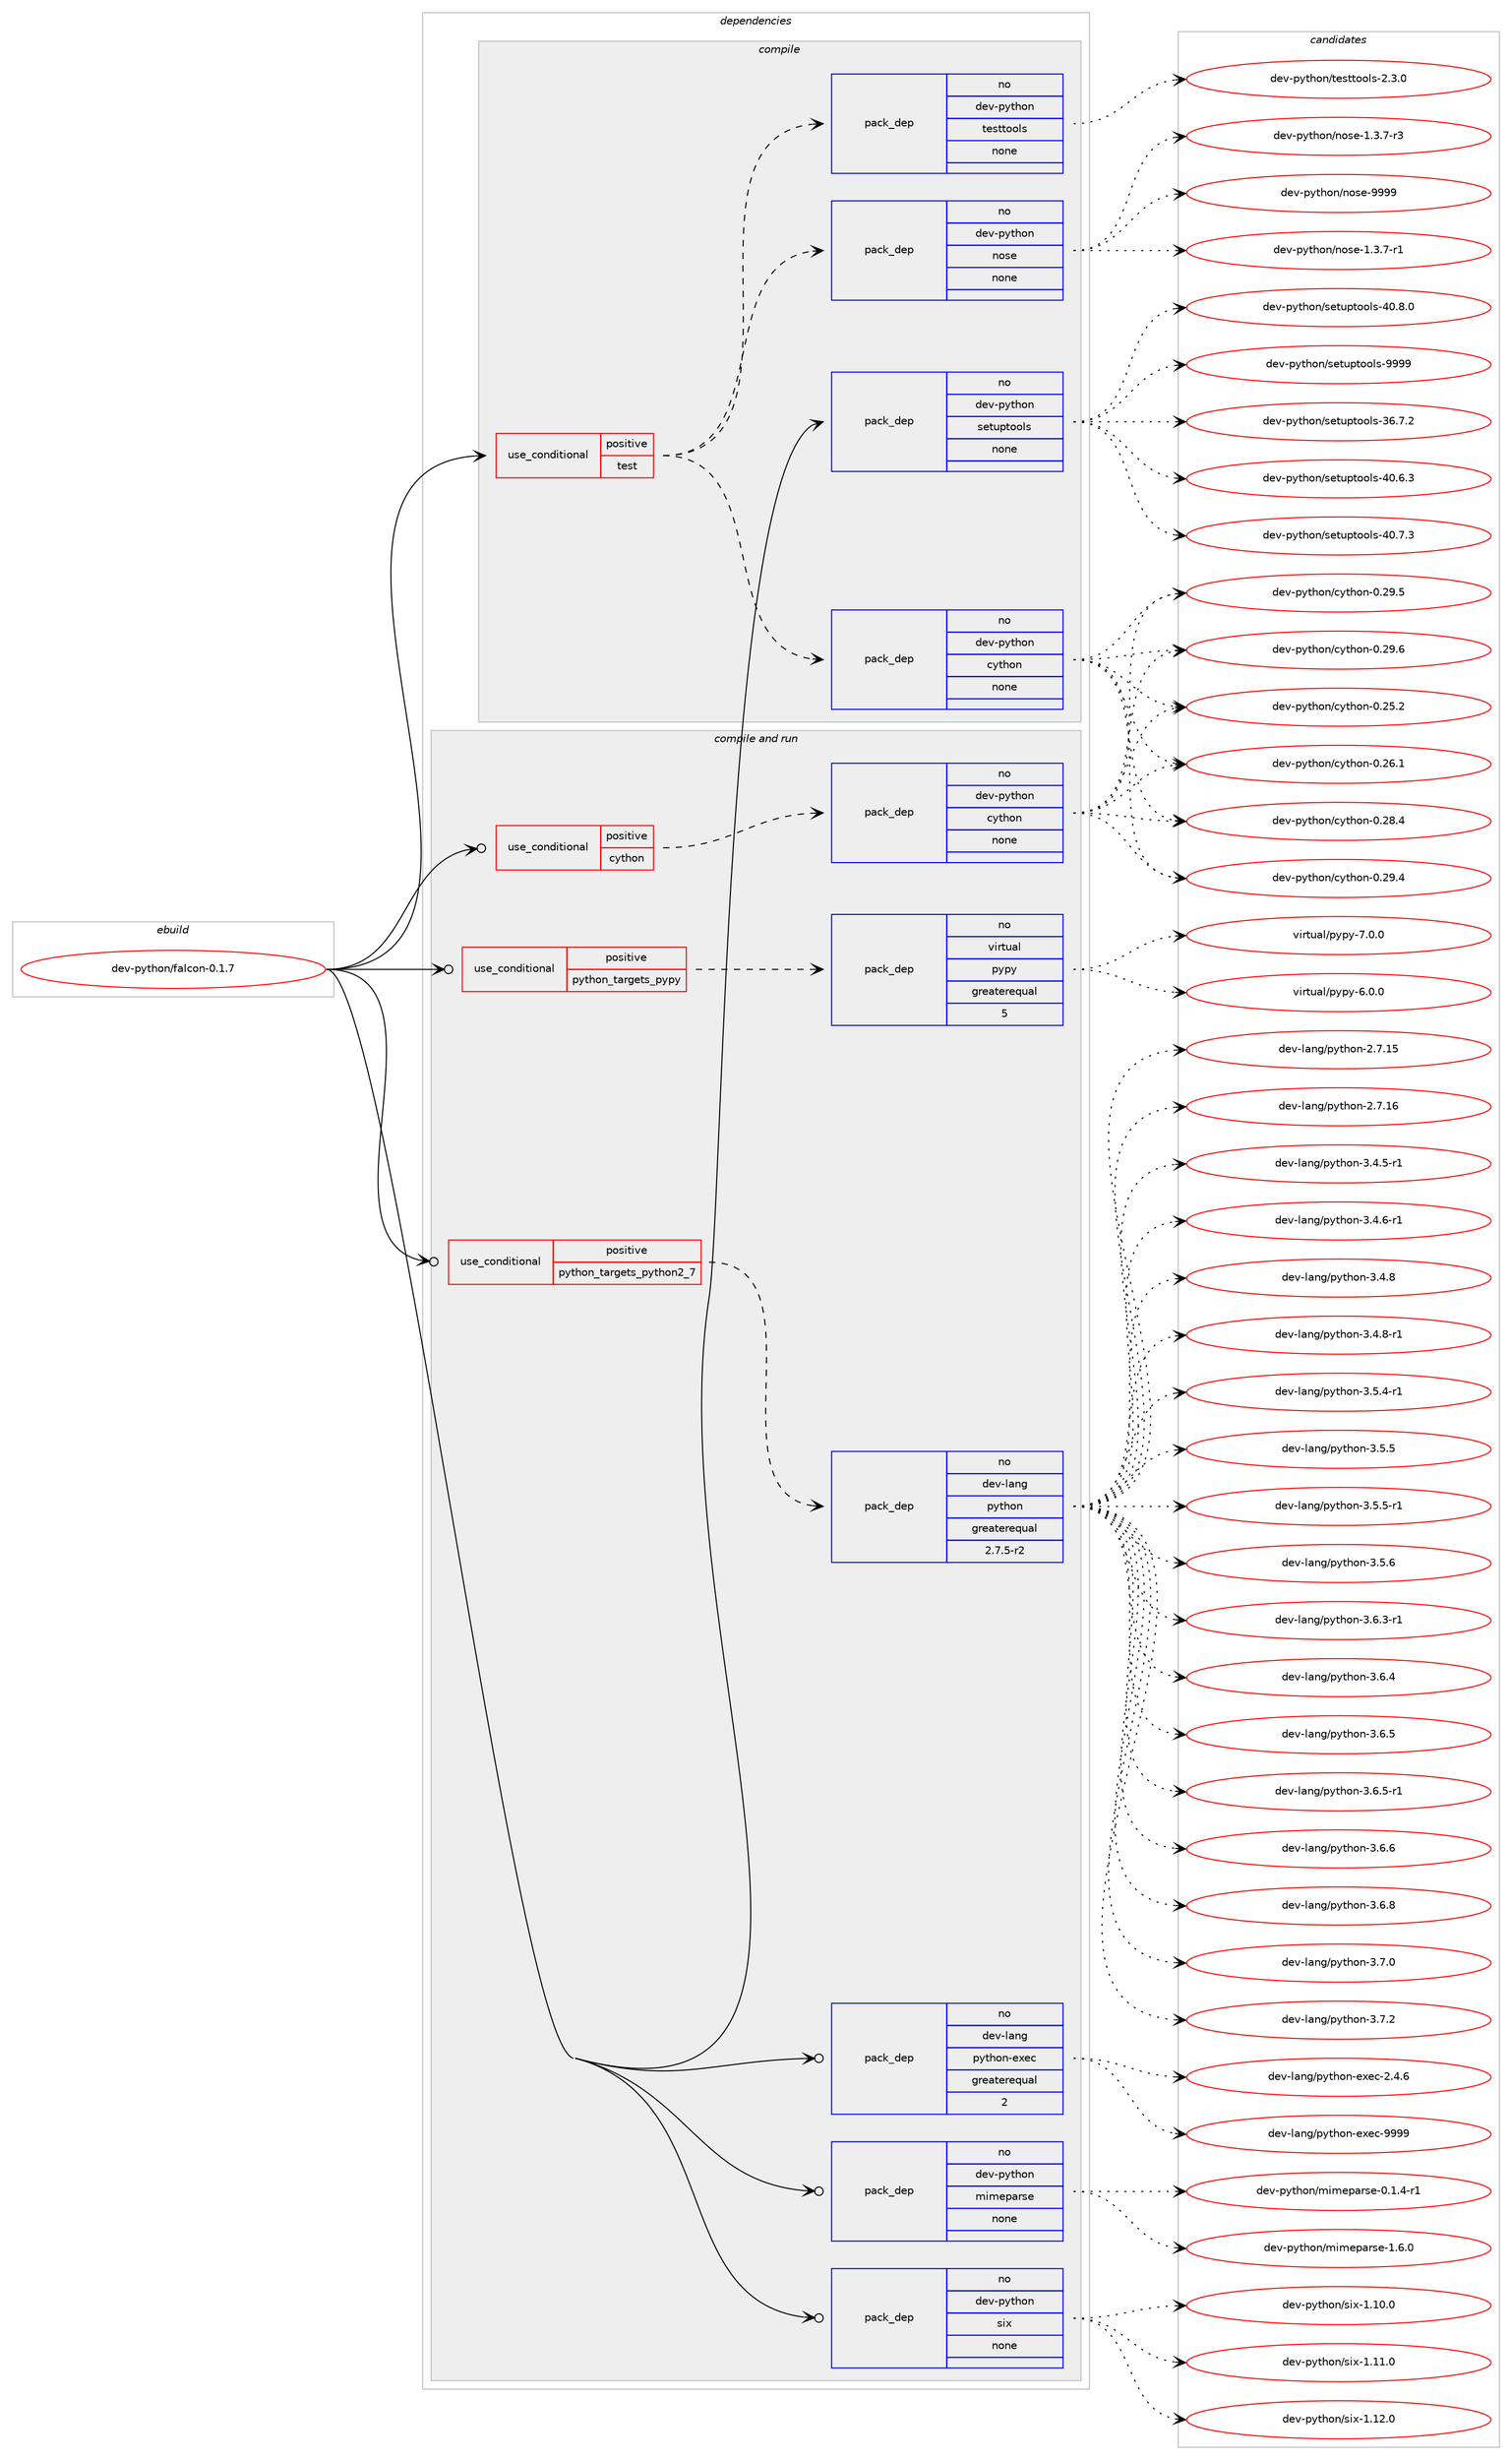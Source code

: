 digraph prolog {

# *************
# Graph options
# *************

newrank=true;
concentrate=true;
compound=true;
graph [rankdir=LR,fontname=Helvetica,fontsize=10,ranksep=1.5];#, ranksep=2.5, nodesep=0.2];
edge  [arrowhead=vee];
node  [fontname=Helvetica,fontsize=10];

# **********
# The ebuild
# **********

subgraph cluster_leftcol {
color=gray;
rank=same;
label=<<i>ebuild</i>>;
id [label="dev-python/falcon-0.1.7", color=red, width=4, href="../dev-python/falcon-0.1.7.svg"];
}

# ****************
# The dependencies
# ****************

subgraph cluster_midcol {
color=gray;
label=<<i>dependencies</i>>;
subgraph cluster_compile {
fillcolor="#eeeeee";
style=filled;
label=<<i>compile</i>>;
subgraph cond374055 {
dependency1408448 [label=<<TABLE BORDER="0" CELLBORDER="1" CELLSPACING="0" CELLPADDING="4"><TR><TD ROWSPAN="3" CELLPADDING="10">use_conditional</TD></TR><TR><TD>positive</TD></TR><TR><TD>test</TD></TR></TABLE>>, shape=none, color=red];
subgraph pack1011134 {
dependency1408449 [label=<<TABLE BORDER="0" CELLBORDER="1" CELLSPACING="0" CELLPADDING="4" WIDTH="220"><TR><TD ROWSPAN="6" CELLPADDING="30">pack_dep</TD></TR><TR><TD WIDTH="110">no</TD></TR><TR><TD>dev-python</TD></TR><TR><TD>cython</TD></TR><TR><TD>none</TD></TR><TR><TD></TD></TR></TABLE>>, shape=none, color=blue];
}
dependency1408448:e -> dependency1408449:w [weight=20,style="dashed",arrowhead="vee"];
subgraph pack1011135 {
dependency1408450 [label=<<TABLE BORDER="0" CELLBORDER="1" CELLSPACING="0" CELLPADDING="4" WIDTH="220"><TR><TD ROWSPAN="6" CELLPADDING="30">pack_dep</TD></TR><TR><TD WIDTH="110">no</TD></TR><TR><TD>dev-python</TD></TR><TR><TD>nose</TD></TR><TR><TD>none</TD></TR><TR><TD></TD></TR></TABLE>>, shape=none, color=blue];
}
dependency1408448:e -> dependency1408450:w [weight=20,style="dashed",arrowhead="vee"];
subgraph pack1011136 {
dependency1408451 [label=<<TABLE BORDER="0" CELLBORDER="1" CELLSPACING="0" CELLPADDING="4" WIDTH="220"><TR><TD ROWSPAN="6" CELLPADDING="30">pack_dep</TD></TR><TR><TD WIDTH="110">no</TD></TR><TR><TD>dev-python</TD></TR><TR><TD>testtools</TD></TR><TR><TD>none</TD></TR><TR><TD></TD></TR></TABLE>>, shape=none, color=blue];
}
dependency1408448:e -> dependency1408451:w [weight=20,style="dashed",arrowhead="vee"];
}
id:e -> dependency1408448:w [weight=20,style="solid",arrowhead="vee"];
subgraph pack1011137 {
dependency1408452 [label=<<TABLE BORDER="0" CELLBORDER="1" CELLSPACING="0" CELLPADDING="4" WIDTH="220"><TR><TD ROWSPAN="6" CELLPADDING="30">pack_dep</TD></TR><TR><TD WIDTH="110">no</TD></TR><TR><TD>dev-python</TD></TR><TR><TD>setuptools</TD></TR><TR><TD>none</TD></TR><TR><TD></TD></TR></TABLE>>, shape=none, color=blue];
}
id:e -> dependency1408452:w [weight=20,style="solid",arrowhead="vee"];
}
subgraph cluster_compileandrun {
fillcolor="#eeeeee";
style=filled;
label=<<i>compile and run</i>>;
subgraph cond374056 {
dependency1408453 [label=<<TABLE BORDER="0" CELLBORDER="1" CELLSPACING="0" CELLPADDING="4"><TR><TD ROWSPAN="3" CELLPADDING="10">use_conditional</TD></TR><TR><TD>positive</TD></TR><TR><TD>cython</TD></TR></TABLE>>, shape=none, color=red];
subgraph pack1011138 {
dependency1408454 [label=<<TABLE BORDER="0" CELLBORDER="1" CELLSPACING="0" CELLPADDING="4" WIDTH="220"><TR><TD ROWSPAN="6" CELLPADDING="30">pack_dep</TD></TR><TR><TD WIDTH="110">no</TD></TR><TR><TD>dev-python</TD></TR><TR><TD>cython</TD></TR><TR><TD>none</TD></TR><TR><TD></TD></TR></TABLE>>, shape=none, color=blue];
}
dependency1408453:e -> dependency1408454:w [weight=20,style="dashed",arrowhead="vee"];
}
id:e -> dependency1408453:w [weight=20,style="solid",arrowhead="odotvee"];
subgraph cond374057 {
dependency1408455 [label=<<TABLE BORDER="0" CELLBORDER="1" CELLSPACING="0" CELLPADDING="4"><TR><TD ROWSPAN="3" CELLPADDING="10">use_conditional</TD></TR><TR><TD>positive</TD></TR><TR><TD>python_targets_pypy</TD></TR></TABLE>>, shape=none, color=red];
subgraph pack1011139 {
dependency1408456 [label=<<TABLE BORDER="0" CELLBORDER="1" CELLSPACING="0" CELLPADDING="4" WIDTH="220"><TR><TD ROWSPAN="6" CELLPADDING="30">pack_dep</TD></TR><TR><TD WIDTH="110">no</TD></TR><TR><TD>virtual</TD></TR><TR><TD>pypy</TD></TR><TR><TD>greaterequal</TD></TR><TR><TD>5</TD></TR></TABLE>>, shape=none, color=blue];
}
dependency1408455:e -> dependency1408456:w [weight=20,style="dashed",arrowhead="vee"];
}
id:e -> dependency1408455:w [weight=20,style="solid",arrowhead="odotvee"];
subgraph cond374058 {
dependency1408457 [label=<<TABLE BORDER="0" CELLBORDER="1" CELLSPACING="0" CELLPADDING="4"><TR><TD ROWSPAN="3" CELLPADDING="10">use_conditional</TD></TR><TR><TD>positive</TD></TR><TR><TD>python_targets_python2_7</TD></TR></TABLE>>, shape=none, color=red];
subgraph pack1011140 {
dependency1408458 [label=<<TABLE BORDER="0" CELLBORDER="1" CELLSPACING="0" CELLPADDING="4" WIDTH="220"><TR><TD ROWSPAN="6" CELLPADDING="30">pack_dep</TD></TR><TR><TD WIDTH="110">no</TD></TR><TR><TD>dev-lang</TD></TR><TR><TD>python</TD></TR><TR><TD>greaterequal</TD></TR><TR><TD>2.7.5-r2</TD></TR></TABLE>>, shape=none, color=blue];
}
dependency1408457:e -> dependency1408458:w [weight=20,style="dashed",arrowhead="vee"];
}
id:e -> dependency1408457:w [weight=20,style="solid",arrowhead="odotvee"];
subgraph pack1011141 {
dependency1408459 [label=<<TABLE BORDER="0" CELLBORDER="1" CELLSPACING="0" CELLPADDING="4" WIDTH="220"><TR><TD ROWSPAN="6" CELLPADDING="30">pack_dep</TD></TR><TR><TD WIDTH="110">no</TD></TR><TR><TD>dev-lang</TD></TR><TR><TD>python-exec</TD></TR><TR><TD>greaterequal</TD></TR><TR><TD>2</TD></TR></TABLE>>, shape=none, color=blue];
}
id:e -> dependency1408459:w [weight=20,style="solid",arrowhead="odotvee"];
subgraph pack1011142 {
dependency1408460 [label=<<TABLE BORDER="0" CELLBORDER="1" CELLSPACING="0" CELLPADDING="4" WIDTH="220"><TR><TD ROWSPAN="6" CELLPADDING="30">pack_dep</TD></TR><TR><TD WIDTH="110">no</TD></TR><TR><TD>dev-python</TD></TR><TR><TD>mimeparse</TD></TR><TR><TD>none</TD></TR><TR><TD></TD></TR></TABLE>>, shape=none, color=blue];
}
id:e -> dependency1408460:w [weight=20,style="solid",arrowhead="odotvee"];
subgraph pack1011143 {
dependency1408461 [label=<<TABLE BORDER="0" CELLBORDER="1" CELLSPACING="0" CELLPADDING="4" WIDTH="220"><TR><TD ROWSPAN="6" CELLPADDING="30">pack_dep</TD></TR><TR><TD WIDTH="110">no</TD></TR><TR><TD>dev-python</TD></TR><TR><TD>six</TD></TR><TR><TD>none</TD></TR><TR><TD></TD></TR></TABLE>>, shape=none, color=blue];
}
id:e -> dependency1408461:w [weight=20,style="solid",arrowhead="odotvee"];
}
subgraph cluster_run {
fillcolor="#eeeeee";
style=filled;
label=<<i>run</i>>;
}
}

# **************
# The candidates
# **************

subgraph cluster_choices {
rank=same;
color=gray;
label=<<i>candidates</i>>;

subgraph choice1011134 {
color=black;
nodesep=1;
choice10010111845112121116104111110479912111610411111045484650534650 [label="dev-python/cython-0.25.2", color=red, width=4,href="../dev-python/cython-0.25.2.svg"];
choice10010111845112121116104111110479912111610411111045484650544649 [label="dev-python/cython-0.26.1", color=red, width=4,href="../dev-python/cython-0.26.1.svg"];
choice10010111845112121116104111110479912111610411111045484650564652 [label="dev-python/cython-0.28.4", color=red, width=4,href="../dev-python/cython-0.28.4.svg"];
choice10010111845112121116104111110479912111610411111045484650574652 [label="dev-python/cython-0.29.4", color=red, width=4,href="../dev-python/cython-0.29.4.svg"];
choice10010111845112121116104111110479912111610411111045484650574653 [label="dev-python/cython-0.29.5", color=red, width=4,href="../dev-python/cython-0.29.5.svg"];
choice10010111845112121116104111110479912111610411111045484650574654 [label="dev-python/cython-0.29.6", color=red, width=4,href="../dev-python/cython-0.29.6.svg"];
dependency1408449:e -> choice10010111845112121116104111110479912111610411111045484650534650:w [style=dotted,weight="100"];
dependency1408449:e -> choice10010111845112121116104111110479912111610411111045484650544649:w [style=dotted,weight="100"];
dependency1408449:e -> choice10010111845112121116104111110479912111610411111045484650564652:w [style=dotted,weight="100"];
dependency1408449:e -> choice10010111845112121116104111110479912111610411111045484650574652:w [style=dotted,weight="100"];
dependency1408449:e -> choice10010111845112121116104111110479912111610411111045484650574653:w [style=dotted,weight="100"];
dependency1408449:e -> choice10010111845112121116104111110479912111610411111045484650574654:w [style=dotted,weight="100"];
}
subgraph choice1011135 {
color=black;
nodesep=1;
choice10010111845112121116104111110471101111151014549465146554511449 [label="dev-python/nose-1.3.7-r1", color=red, width=4,href="../dev-python/nose-1.3.7-r1.svg"];
choice10010111845112121116104111110471101111151014549465146554511451 [label="dev-python/nose-1.3.7-r3", color=red, width=4,href="../dev-python/nose-1.3.7-r3.svg"];
choice10010111845112121116104111110471101111151014557575757 [label="dev-python/nose-9999", color=red, width=4,href="../dev-python/nose-9999.svg"];
dependency1408450:e -> choice10010111845112121116104111110471101111151014549465146554511449:w [style=dotted,weight="100"];
dependency1408450:e -> choice10010111845112121116104111110471101111151014549465146554511451:w [style=dotted,weight="100"];
dependency1408450:e -> choice10010111845112121116104111110471101111151014557575757:w [style=dotted,weight="100"];
}
subgraph choice1011136 {
color=black;
nodesep=1;
choice1001011184511212111610411111047116101115116116111111108115455046514648 [label="dev-python/testtools-2.3.0", color=red, width=4,href="../dev-python/testtools-2.3.0.svg"];
dependency1408451:e -> choice1001011184511212111610411111047116101115116116111111108115455046514648:w [style=dotted,weight="100"];
}
subgraph choice1011137 {
color=black;
nodesep=1;
choice100101118451121211161041111104711510111611711211611111110811545515446554650 [label="dev-python/setuptools-36.7.2", color=red, width=4,href="../dev-python/setuptools-36.7.2.svg"];
choice100101118451121211161041111104711510111611711211611111110811545524846544651 [label="dev-python/setuptools-40.6.3", color=red, width=4,href="../dev-python/setuptools-40.6.3.svg"];
choice100101118451121211161041111104711510111611711211611111110811545524846554651 [label="dev-python/setuptools-40.7.3", color=red, width=4,href="../dev-python/setuptools-40.7.3.svg"];
choice100101118451121211161041111104711510111611711211611111110811545524846564648 [label="dev-python/setuptools-40.8.0", color=red, width=4,href="../dev-python/setuptools-40.8.0.svg"];
choice10010111845112121116104111110471151011161171121161111111081154557575757 [label="dev-python/setuptools-9999", color=red, width=4,href="../dev-python/setuptools-9999.svg"];
dependency1408452:e -> choice100101118451121211161041111104711510111611711211611111110811545515446554650:w [style=dotted,weight="100"];
dependency1408452:e -> choice100101118451121211161041111104711510111611711211611111110811545524846544651:w [style=dotted,weight="100"];
dependency1408452:e -> choice100101118451121211161041111104711510111611711211611111110811545524846554651:w [style=dotted,weight="100"];
dependency1408452:e -> choice100101118451121211161041111104711510111611711211611111110811545524846564648:w [style=dotted,weight="100"];
dependency1408452:e -> choice10010111845112121116104111110471151011161171121161111111081154557575757:w [style=dotted,weight="100"];
}
subgraph choice1011138 {
color=black;
nodesep=1;
choice10010111845112121116104111110479912111610411111045484650534650 [label="dev-python/cython-0.25.2", color=red, width=4,href="../dev-python/cython-0.25.2.svg"];
choice10010111845112121116104111110479912111610411111045484650544649 [label="dev-python/cython-0.26.1", color=red, width=4,href="../dev-python/cython-0.26.1.svg"];
choice10010111845112121116104111110479912111610411111045484650564652 [label="dev-python/cython-0.28.4", color=red, width=4,href="../dev-python/cython-0.28.4.svg"];
choice10010111845112121116104111110479912111610411111045484650574652 [label="dev-python/cython-0.29.4", color=red, width=4,href="../dev-python/cython-0.29.4.svg"];
choice10010111845112121116104111110479912111610411111045484650574653 [label="dev-python/cython-0.29.5", color=red, width=4,href="../dev-python/cython-0.29.5.svg"];
choice10010111845112121116104111110479912111610411111045484650574654 [label="dev-python/cython-0.29.6", color=red, width=4,href="../dev-python/cython-0.29.6.svg"];
dependency1408454:e -> choice10010111845112121116104111110479912111610411111045484650534650:w [style=dotted,weight="100"];
dependency1408454:e -> choice10010111845112121116104111110479912111610411111045484650544649:w [style=dotted,weight="100"];
dependency1408454:e -> choice10010111845112121116104111110479912111610411111045484650564652:w [style=dotted,weight="100"];
dependency1408454:e -> choice10010111845112121116104111110479912111610411111045484650574652:w [style=dotted,weight="100"];
dependency1408454:e -> choice10010111845112121116104111110479912111610411111045484650574653:w [style=dotted,weight="100"];
dependency1408454:e -> choice10010111845112121116104111110479912111610411111045484650574654:w [style=dotted,weight="100"];
}
subgraph choice1011139 {
color=black;
nodesep=1;
choice1181051141161179710847112121112121455446484648 [label="virtual/pypy-6.0.0", color=red, width=4,href="../virtual/pypy-6.0.0.svg"];
choice1181051141161179710847112121112121455546484648 [label="virtual/pypy-7.0.0", color=red, width=4,href="../virtual/pypy-7.0.0.svg"];
dependency1408456:e -> choice1181051141161179710847112121112121455446484648:w [style=dotted,weight="100"];
dependency1408456:e -> choice1181051141161179710847112121112121455546484648:w [style=dotted,weight="100"];
}
subgraph choice1011140 {
color=black;
nodesep=1;
choice10010111845108971101034711212111610411111045504655464953 [label="dev-lang/python-2.7.15", color=red, width=4,href="../dev-lang/python-2.7.15.svg"];
choice10010111845108971101034711212111610411111045504655464954 [label="dev-lang/python-2.7.16", color=red, width=4,href="../dev-lang/python-2.7.16.svg"];
choice1001011184510897110103471121211161041111104551465246534511449 [label="dev-lang/python-3.4.5-r1", color=red, width=4,href="../dev-lang/python-3.4.5-r1.svg"];
choice1001011184510897110103471121211161041111104551465246544511449 [label="dev-lang/python-3.4.6-r1", color=red, width=4,href="../dev-lang/python-3.4.6-r1.svg"];
choice100101118451089711010347112121116104111110455146524656 [label="dev-lang/python-3.4.8", color=red, width=4,href="../dev-lang/python-3.4.8.svg"];
choice1001011184510897110103471121211161041111104551465246564511449 [label="dev-lang/python-3.4.8-r1", color=red, width=4,href="../dev-lang/python-3.4.8-r1.svg"];
choice1001011184510897110103471121211161041111104551465346524511449 [label="dev-lang/python-3.5.4-r1", color=red, width=4,href="../dev-lang/python-3.5.4-r1.svg"];
choice100101118451089711010347112121116104111110455146534653 [label="dev-lang/python-3.5.5", color=red, width=4,href="../dev-lang/python-3.5.5.svg"];
choice1001011184510897110103471121211161041111104551465346534511449 [label="dev-lang/python-3.5.5-r1", color=red, width=4,href="../dev-lang/python-3.5.5-r1.svg"];
choice100101118451089711010347112121116104111110455146534654 [label="dev-lang/python-3.5.6", color=red, width=4,href="../dev-lang/python-3.5.6.svg"];
choice1001011184510897110103471121211161041111104551465446514511449 [label="dev-lang/python-3.6.3-r1", color=red, width=4,href="../dev-lang/python-3.6.3-r1.svg"];
choice100101118451089711010347112121116104111110455146544652 [label="dev-lang/python-3.6.4", color=red, width=4,href="../dev-lang/python-3.6.4.svg"];
choice100101118451089711010347112121116104111110455146544653 [label="dev-lang/python-3.6.5", color=red, width=4,href="../dev-lang/python-3.6.5.svg"];
choice1001011184510897110103471121211161041111104551465446534511449 [label="dev-lang/python-3.6.5-r1", color=red, width=4,href="../dev-lang/python-3.6.5-r1.svg"];
choice100101118451089711010347112121116104111110455146544654 [label="dev-lang/python-3.6.6", color=red, width=4,href="../dev-lang/python-3.6.6.svg"];
choice100101118451089711010347112121116104111110455146544656 [label="dev-lang/python-3.6.8", color=red, width=4,href="../dev-lang/python-3.6.8.svg"];
choice100101118451089711010347112121116104111110455146554648 [label="dev-lang/python-3.7.0", color=red, width=4,href="../dev-lang/python-3.7.0.svg"];
choice100101118451089711010347112121116104111110455146554650 [label="dev-lang/python-3.7.2", color=red, width=4,href="../dev-lang/python-3.7.2.svg"];
dependency1408458:e -> choice10010111845108971101034711212111610411111045504655464953:w [style=dotted,weight="100"];
dependency1408458:e -> choice10010111845108971101034711212111610411111045504655464954:w [style=dotted,weight="100"];
dependency1408458:e -> choice1001011184510897110103471121211161041111104551465246534511449:w [style=dotted,weight="100"];
dependency1408458:e -> choice1001011184510897110103471121211161041111104551465246544511449:w [style=dotted,weight="100"];
dependency1408458:e -> choice100101118451089711010347112121116104111110455146524656:w [style=dotted,weight="100"];
dependency1408458:e -> choice1001011184510897110103471121211161041111104551465246564511449:w [style=dotted,weight="100"];
dependency1408458:e -> choice1001011184510897110103471121211161041111104551465346524511449:w [style=dotted,weight="100"];
dependency1408458:e -> choice100101118451089711010347112121116104111110455146534653:w [style=dotted,weight="100"];
dependency1408458:e -> choice1001011184510897110103471121211161041111104551465346534511449:w [style=dotted,weight="100"];
dependency1408458:e -> choice100101118451089711010347112121116104111110455146534654:w [style=dotted,weight="100"];
dependency1408458:e -> choice1001011184510897110103471121211161041111104551465446514511449:w [style=dotted,weight="100"];
dependency1408458:e -> choice100101118451089711010347112121116104111110455146544652:w [style=dotted,weight="100"];
dependency1408458:e -> choice100101118451089711010347112121116104111110455146544653:w [style=dotted,weight="100"];
dependency1408458:e -> choice1001011184510897110103471121211161041111104551465446534511449:w [style=dotted,weight="100"];
dependency1408458:e -> choice100101118451089711010347112121116104111110455146544654:w [style=dotted,weight="100"];
dependency1408458:e -> choice100101118451089711010347112121116104111110455146544656:w [style=dotted,weight="100"];
dependency1408458:e -> choice100101118451089711010347112121116104111110455146554648:w [style=dotted,weight="100"];
dependency1408458:e -> choice100101118451089711010347112121116104111110455146554650:w [style=dotted,weight="100"];
}
subgraph choice1011141 {
color=black;
nodesep=1;
choice1001011184510897110103471121211161041111104510112010199455046524654 [label="dev-lang/python-exec-2.4.6", color=red, width=4,href="../dev-lang/python-exec-2.4.6.svg"];
choice10010111845108971101034711212111610411111045101120101994557575757 [label="dev-lang/python-exec-9999", color=red, width=4,href="../dev-lang/python-exec-9999.svg"];
dependency1408459:e -> choice1001011184510897110103471121211161041111104510112010199455046524654:w [style=dotted,weight="100"];
dependency1408459:e -> choice10010111845108971101034711212111610411111045101120101994557575757:w [style=dotted,weight="100"];
}
subgraph choice1011142 {
color=black;
nodesep=1;
choice1001011184511212111610411111047109105109101112971141151014548464946524511449 [label="dev-python/mimeparse-0.1.4-r1", color=red, width=4,href="../dev-python/mimeparse-0.1.4-r1.svg"];
choice100101118451121211161041111104710910510910111297114115101454946544648 [label="dev-python/mimeparse-1.6.0", color=red, width=4,href="../dev-python/mimeparse-1.6.0.svg"];
dependency1408460:e -> choice1001011184511212111610411111047109105109101112971141151014548464946524511449:w [style=dotted,weight="100"];
dependency1408460:e -> choice100101118451121211161041111104710910510910111297114115101454946544648:w [style=dotted,weight="100"];
}
subgraph choice1011143 {
color=black;
nodesep=1;
choice100101118451121211161041111104711510512045494649484648 [label="dev-python/six-1.10.0", color=red, width=4,href="../dev-python/six-1.10.0.svg"];
choice100101118451121211161041111104711510512045494649494648 [label="dev-python/six-1.11.0", color=red, width=4,href="../dev-python/six-1.11.0.svg"];
choice100101118451121211161041111104711510512045494649504648 [label="dev-python/six-1.12.0", color=red, width=4,href="../dev-python/six-1.12.0.svg"];
dependency1408461:e -> choice100101118451121211161041111104711510512045494649484648:w [style=dotted,weight="100"];
dependency1408461:e -> choice100101118451121211161041111104711510512045494649494648:w [style=dotted,weight="100"];
dependency1408461:e -> choice100101118451121211161041111104711510512045494649504648:w [style=dotted,weight="100"];
}
}

}
